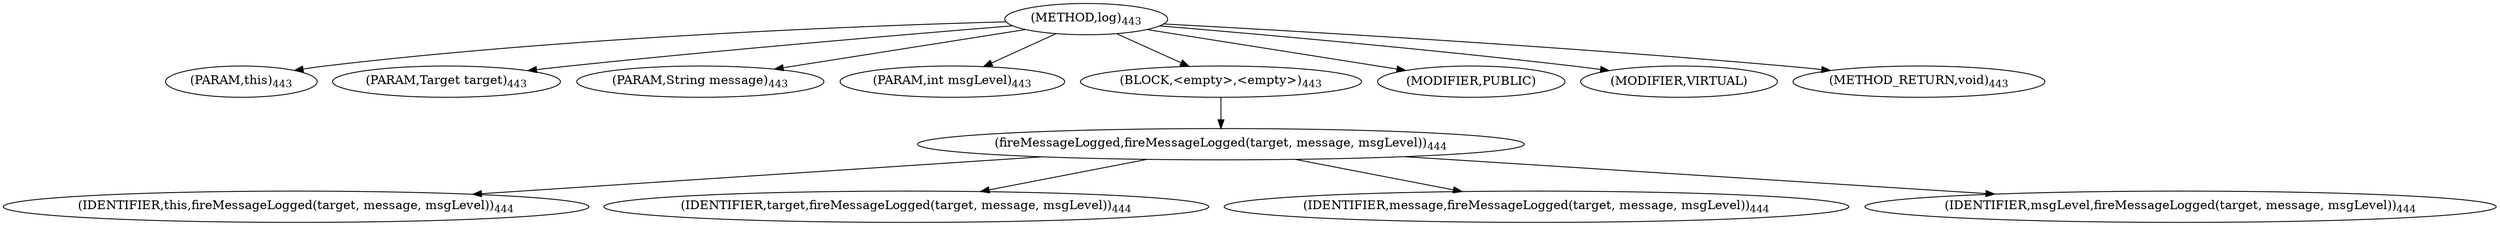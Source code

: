 digraph "log" {  
"783" [label = <(METHOD,log)<SUB>443</SUB>> ]
"33" [label = <(PARAM,this)<SUB>443</SUB>> ]
"784" [label = <(PARAM,Target target)<SUB>443</SUB>> ]
"785" [label = <(PARAM,String message)<SUB>443</SUB>> ]
"786" [label = <(PARAM,int msgLevel)<SUB>443</SUB>> ]
"787" [label = <(BLOCK,&lt;empty&gt;,&lt;empty&gt;)<SUB>443</SUB>> ]
"788" [label = <(fireMessageLogged,fireMessageLogged(target, message, msgLevel))<SUB>444</SUB>> ]
"32" [label = <(IDENTIFIER,this,fireMessageLogged(target, message, msgLevel))<SUB>444</SUB>> ]
"789" [label = <(IDENTIFIER,target,fireMessageLogged(target, message, msgLevel))<SUB>444</SUB>> ]
"790" [label = <(IDENTIFIER,message,fireMessageLogged(target, message, msgLevel))<SUB>444</SUB>> ]
"791" [label = <(IDENTIFIER,msgLevel,fireMessageLogged(target, message, msgLevel))<SUB>444</SUB>> ]
"792" [label = <(MODIFIER,PUBLIC)> ]
"793" [label = <(MODIFIER,VIRTUAL)> ]
"794" [label = <(METHOD_RETURN,void)<SUB>443</SUB>> ]
  "783" -> "33" 
  "783" -> "784" 
  "783" -> "785" 
  "783" -> "786" 
  "783" -> "787" 
  "783" -> "792" 
  "783" -> "793" 
  "783" -> "794" 
  "787" -> "788" 
  "788" -> "32" 
  "788" -> "789" 
  "788" -> "790" 
  "788" -> "791" 
}
